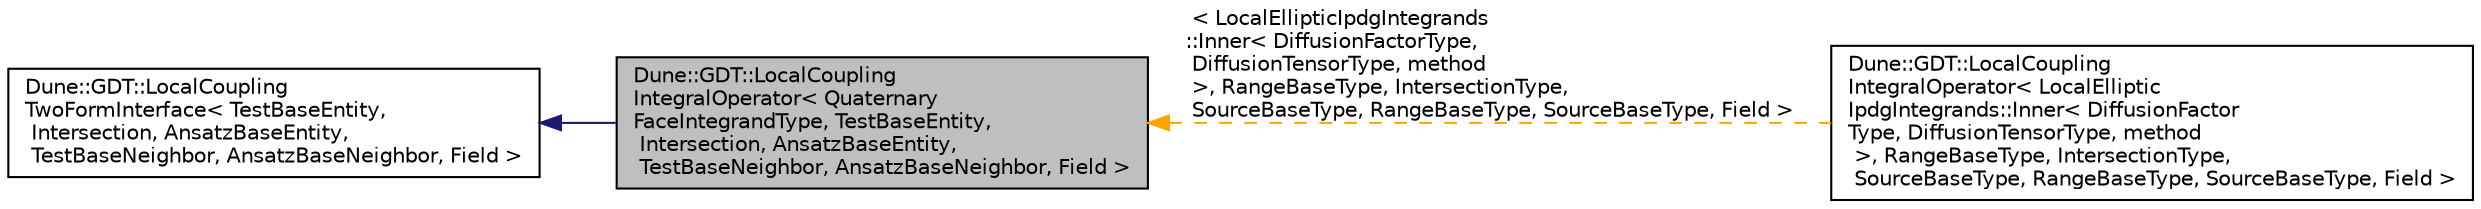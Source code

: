digraph "Dune::GDT::LocalCouplingIntegralOperator&lt; QuaternaryFaceIntegrandType, TestBaseEntity, Intersection, AnsatzBaseEntity, TestBaseNeighbor, AnsatzBaseNeighbor, Field &gt;"
{
  edge [fontname="Helvetica",fontsize="10",labelfontname="Helvetica",labelfontsize="10"];
  node [fontname="Helvetica",fontsize="10",shape=record];
  rankdir="LR";
  Node1 [label="Dune::GDT::LocalCoupling\lIntegralOperator\< Quaternary\lFaceIntegrandType, TestBaseEntity,\l Intersection, AnsatzBaseEntity,\l TestBaseNeighbor, AnsatzBaseNeighbor, Field \>",height=0.2,width=0.4,color="black", fillcolor="grey75", style="filled", fontcolor="black"];
  Node2 -> Node1 [dir="back",color="midnightblue",fontsize="10",style="solid",fontname="Helvetica"];
  Node2 [label="Dune::GDT::LocalCoupling\lTwoFormInterface\< TestBaseEntity,\l Intersection, AnsatzBaseEntity,\l TestBaseNeighbor, AnsatzBaseNeighbor, Field \>",height=0.2,width=0.4,color="black", fillcolor="white", style="filled",URL="$a00315.html"];
  Node1 -> Node3 [dir="back",color="orange",fontsize="10",style="dashed",label=" \< LocalEllipticIpdgIntegrands\l::Inner\< DiffusionFactorType,\l DiffusionTensorType, method\l \>, RangeBaseType, IntersectionType,\l SourceBaseType, RangeBaseType, SourceBaseType, Field \>" ,fontname="Helvetica"];
  Node3 [label="Dune::GDT::LocalCoupling\lIntegralOperator\< LocalElliptic\lIpdgIntegrands::Inner\< DiffusionFactor\lType, DiffusionTensorType, method\l \>, RangeBaseType, IntersectionType,\l SourceBaseType, RangeBaseType, SourceBaseType, Field \>",height=0.2,width=0.4,color="black", fillcolor="white", style="filled",URL="$a00310.html"];
}
